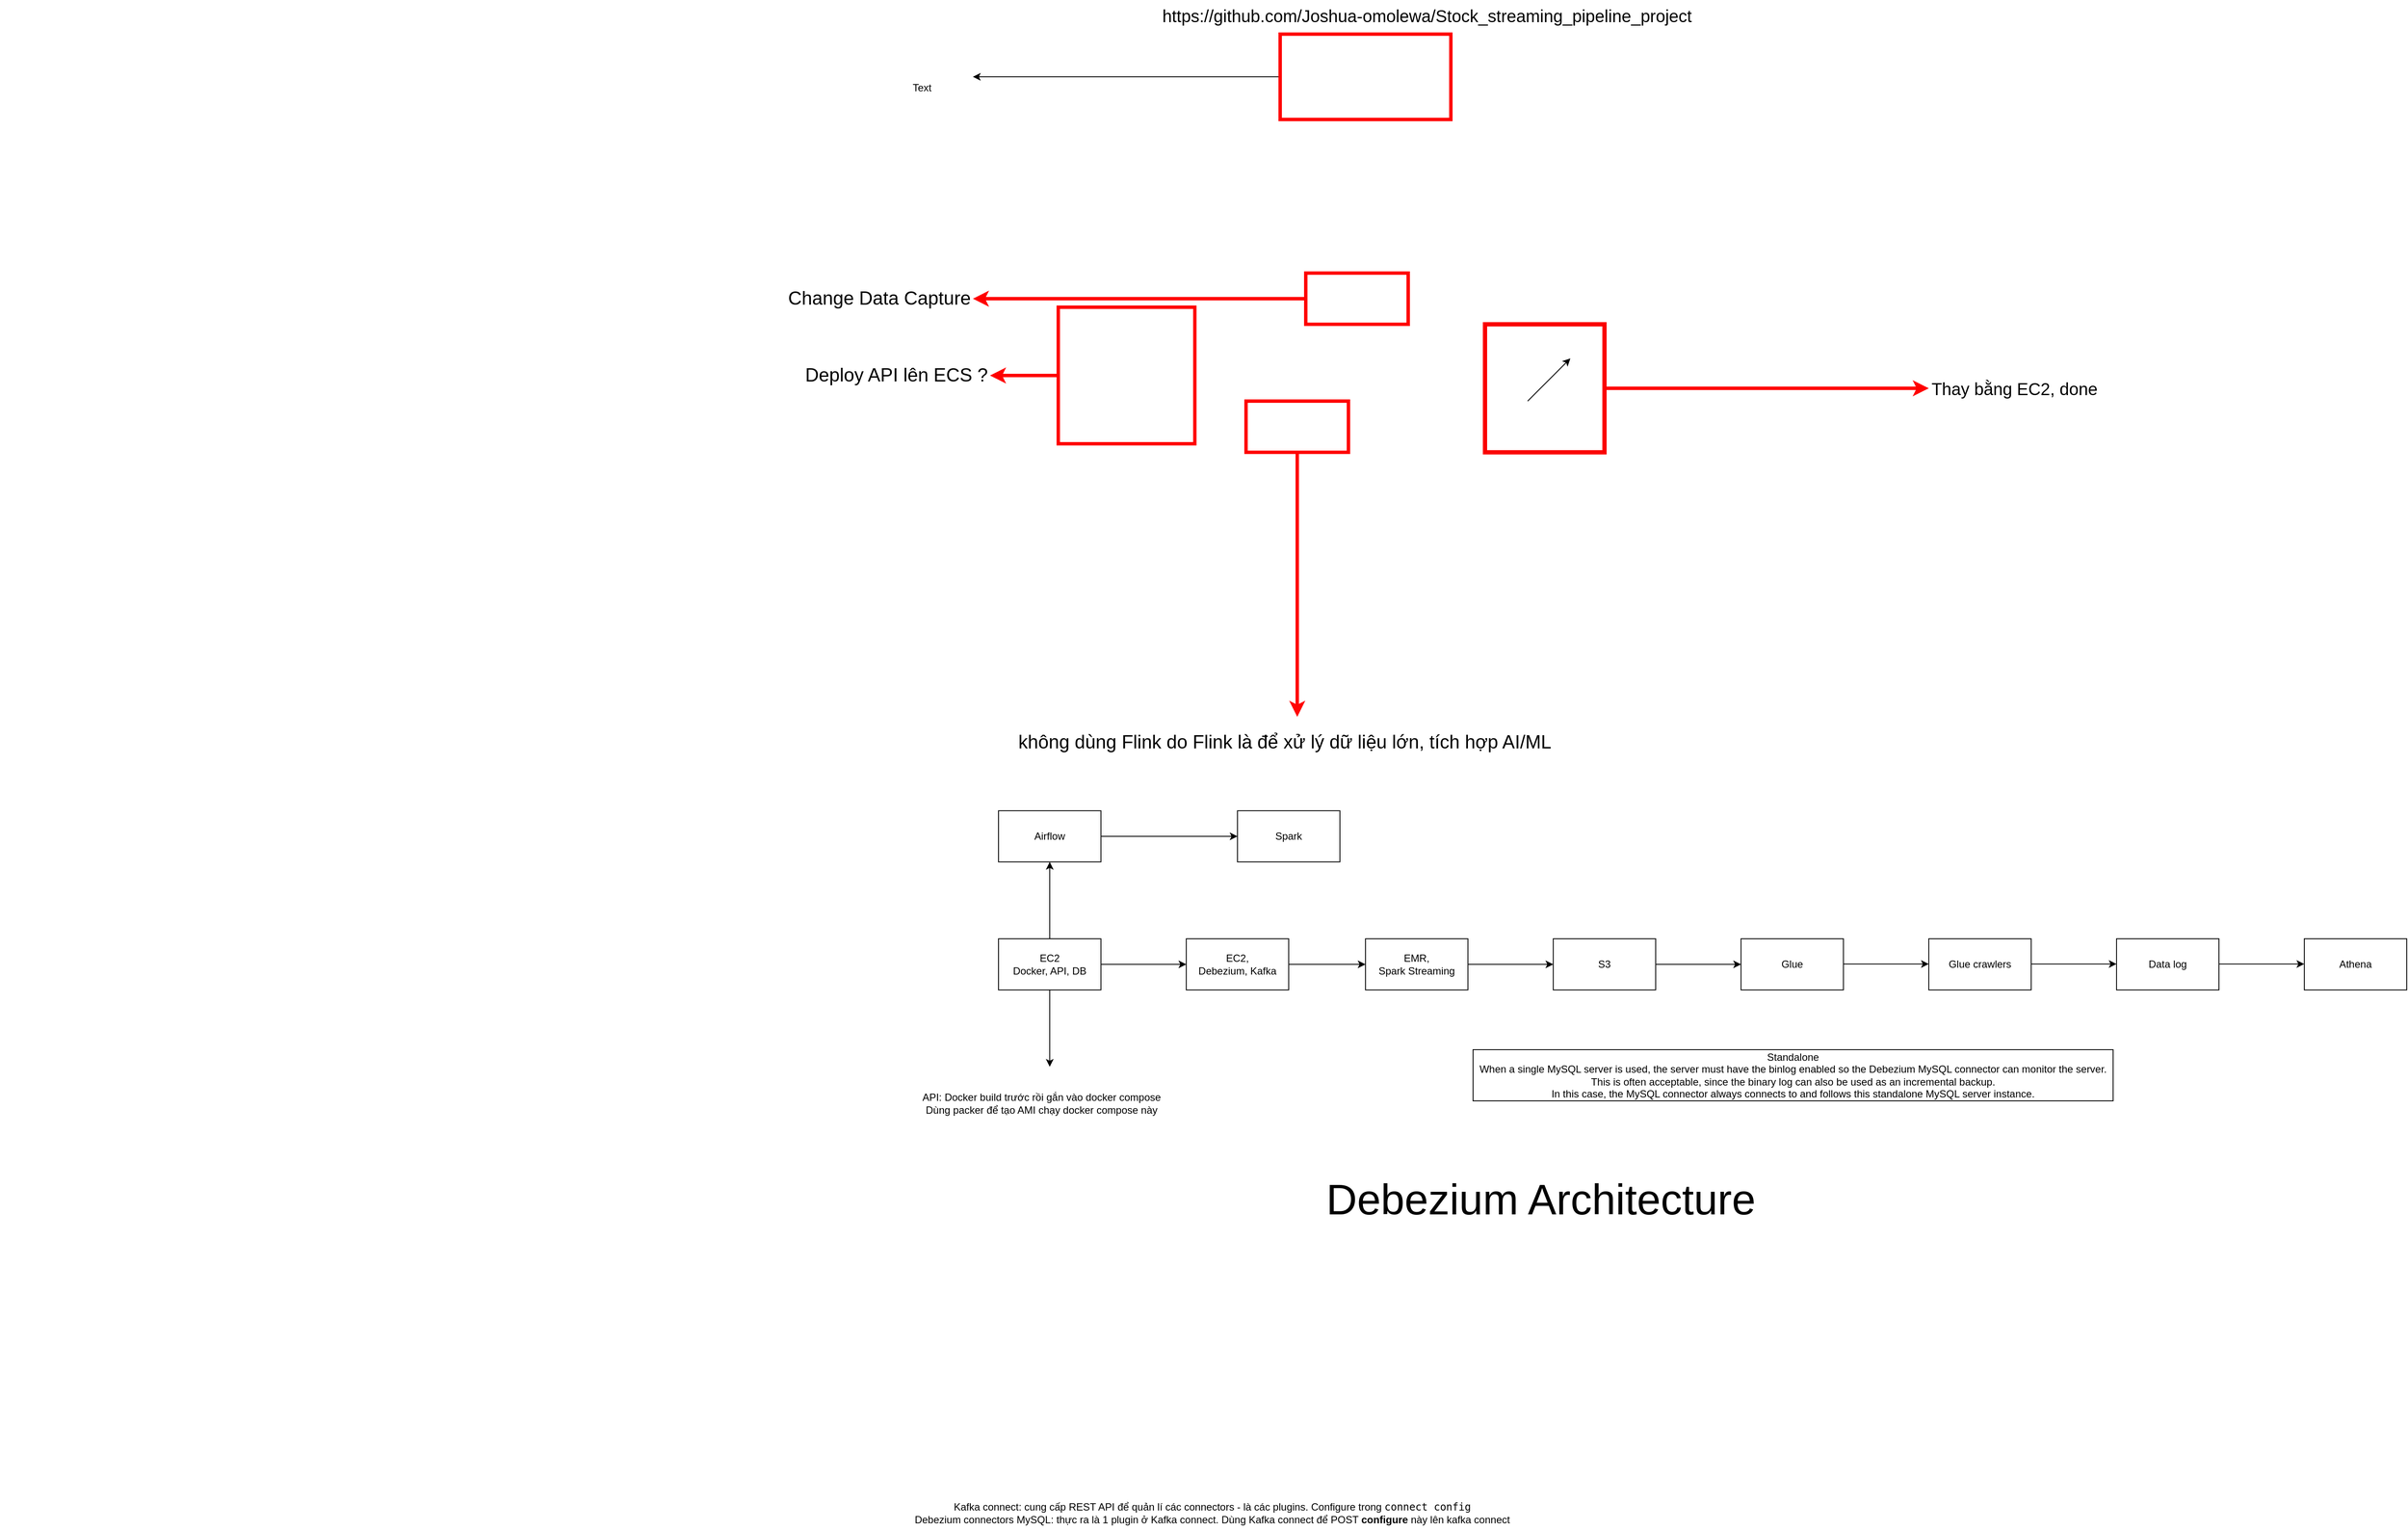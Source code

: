 <mxfile version="26.0.6">
  <diagram name="Trang-1" id="CE-0hZz67_L6dIzVgs5u">
    <mxGraphModel dx="2993" dy="597" grid="1" gridSize="10" guides="1" tooltips="1" connect="1" arrows="1" fold="1" page="1" pageScale="1" pageWidth="827" pageHeight="1169" math="0" shadow="0">
      <root>
        <mxCell id="0" />
        <mxCell id="1" parent="0" />
        <mxCell id="YN5GvYBxM3wX2zlReCBx-1" value="" style="shape=image;verticalLabelPosition=bottom;labelBackgroundColor=default;verticalAlign=top;aspect=fixed;imageAspect=0;image=https://github.com/Joshua-omolewa/Stock_streaming_pipeline_project/raw/main/img/Project%20Architecture.jpg;" parent="1" vertex="1">
          <mxGeometry x="370" y="330" width="845" height="748" as="geometry" />
        </mxCell>
        <mxCell id="YN5GvYBxM3wX2zlReCBx-4" style="edgeStyle=orthogonalEdgeStyle;rounded=0;orthogonalLoop=1;jettySize=auto;html=1;strokeColor=light-dark(#ff0000, #ededed);strokeWidth=4;" parent="1" source="YN5GvYBxM3wX2zlReCBx-2" edge="1">
          <mxGeometry relative="1" as="geometry">
            <mxPoint x="1400" y="735" as="targetPoint" />
          </mxGeometry>
        </mxCell>
        <mxCell id="YN5GvYBxM3wX2zlReCBx-2" value="" style="rounded=0;whiteSpace=wrap;html=1;gradientColor=none;fillColor=none;strokeColor=light-dark(#fa0000, #ededed);strokeWidth=5;" parent="1" vertex="1">
          <mxGeometry x="880" y="660" width="140" height="150" as="geometry" />
        </mxCell>
        <mxCell id="YN5GvYBxM3wX2zlReCBx-3" value="" style="endArrow=classic;html=1;rounded=0;" parent="1" edge="1">
          <mxGeometry width="50" height="50" relative="1" as="geometry">
            <mxPoint x="930" y="750" as="sourcePoint" />
            <mxPoint x="980" y="700" as="targetPoint" />
          </mxGeometry>
        </mxCell>
        <mxCell id="YN5GvYBxM3wX2zlReCBx-5" value="&lt;font style=&quot;font-size: 20px;&quot;&gt;Thay bằng EC2, done&lt;/font&gt;" style="text;html=1;align=center;verticalAlign=middle;resizable=0;points=[];autosize=1;strokeColor=none;fillColor=none;" parent="1" vertex="1">
          <mxGeometry x="1390" y="715" width="220" height="40" as="geometry" />
        </mxCell>
        <mxCell id="YN5GvYBxM3wX2zlReCBx-9" style="edgeStyle=orthogonalEdgeStyle;rounded=0;orthogonalLoop=1;jettySize=auto;html=1;strokeWidth=4;strokeColor=#FF0505;" parent="1" source="YN5GvYBxM3wX2zlReCBx-6" edge="1">
          <mxGeometry relative="1" as="geometry">
            <mxPoint x="660" y="1120" as="targetPoint" />
          </mxGeometry>
        </mxCell>
        <mxCell id="YN5GvYBxM3wX2zlReCBx-6" value="" style="rounded=0;whiteSpace=wrap;html=1;fillColor=none;strokeWidth=4;strokeColor=light-dark(#ff0000, #ededed);" parent="1" vertex="1">
          <mxGeometry x="600" y="750" width="120" height="60" as="geometry" />
        </mxCell>
        <mxCell id="YN5GvYBxM3wX2zlReCBx-8" value="không dùng Flink do Flink là để xử lý dữ liệu lớn, tích hợp AI/ML" style="text;html=1;align=center;verticalAlign=middle;resizable=0;points=[];autosize=1;strokeColor=none;fillColor=none;strokeWidth=22;fontSize=22;" parent="1" vertex="1">
          <mxGeometry x="320" y="1130" width="650" height="40" as="geometry" />
        </mxCell>
        <mxCell id="YN5GvYBxM3wX2zlReCBx-12" style="edgeStyle=orthogonalEdgeStyle;rounded=0;orthogonalLoop=1;jettySize=auto;html=1;strokeWidth=4;strokeColor=light-dark(#ff0000, #ededed);" parent="1" source="YN5GvYBxM3wX2zlReCBx-11" edge="1">
          <mxGeometry relative="1" as="geometry">
            <mxPoint x="300" y="720" as="targetPoint" />
          </mxGeometry>
        </mxCell>
        <mxCell id="YN5GvYBxM3wX2zlReCBx-11" value="" style="rounded=0;whiteSpace=wrap;html=1;fillColor=none;strokeWidth=4;strokeColor=light-dark(#ff0000, #ededed);" parent="1" vertex="1">
          <mxGeometry x="380" y="640" width="160" height="160" as="geometry" />
        </mxCell>
        <mxCell id="YN5GvYBxM3wX2zlReCBx-13" value="Deploy API lên ECS ?" style="text;html=1;align=center;verticalAlign=middle;resizable=0;points=[];autosize=1;strokeColor=none;fillColor=none;strokeWidth=22;fontSize=22;" parent="1" vertex="1">
          <mxGeometry x="70" y="700" width="240" height="40" as="geometry" />
        </mxCell>
        <mxCell id="YN5GvYBxM3wX2zlReCBx-15" style="edgeStyle=orthogonalEdgeStyle;rounded=0;orthogonalLoop=1;jettySize=auto;html=1;strokeWidth=4;strokeColor=light-dark(#ff0000, #ededed);" parent="1" source="YN5GvYBxM3wX2zlReCBx-14" edge="1">
          <mxGeometry relative="1" as="geometry">
            <mxPoint x="280" y="630" as="targetPoint" />
          </mxGeometry>
        </mxCell>
        <mxCell id="YN5GvYBxM3wX2zlReCBx-14" value="" style="rounded=0;whiteSpace=wrap;html=1;fillColor=none;strokeWidth=4;strokeColor=light-dark(#ff0000, #ededed);" parent="1" vertex="1">
          <mxGeometry x="670" y="600" width="120" height="60" as="geometry" />
        </mxCell>
        <mxCell id="YN5GvYBxM3wX2zlReCBx-16" value="Change Data Capture" style="text;html=1;align=center;verticalAlign=middle;resizable=0;points=[];autosize=1;strokeColor=none;fillColor=none;strokeWidth=22;fontSize=22;" parent="1" vertex="1">
          <mxGeometry x="50" y="610" width="240" height="40" as="geometry" />
        </mxCell>
        <UserObject label="https://github.com/Joshua-omolewa/Stock_streaming_pipeline_project" link="https://github.com/Joshua-omolewa/Stock_streaming_pipeline_project" id="YN5GvYBxM3wX2zlReCBx-17">
          <mxCell style="text;whiteSpace=wrap;fontSize=20;" parent="1" vertex="1">
            <mxGeometry x="500" y="280" width="650" height="40" as="geometry" />
          </mxCell>
        </UserObject>
        <mxCell id="iYBvfYPeAiD4nXReOlTR-2" style="edgeStyle=orthogonalEdgeStyle;rounded=0;orthogonalLoop=1;jettySize=auto;html=1;" parent="1" source="iYBvfYPeAiD4nXReOlTR-1" edge="1">
          <mxGeometry relative="1" as="geometry">
            <mxPoint x="280" y="370" as="targetPoint" />
          </mxGeometry>
        </mxCell>
        <mxCell id="iYBvfYPeAiD4nXReOlTR-1" value="" style="rounded=0;whiteSpace=wrap;html=1;fillColor=none;strokeWidth=4;strokeColor=light-dark(#ff0000, #ededed);" parent="1" vertex="1">
          <mxGeometry x="640" y="320" width="200" height="100" as="geometry" />
        </mxCell>
        <mxCell id="iYBvfYPeAiD4nXReOlTR-3" value="Text" style="text;html=1;align=center;verticalAlign=middle;resizable=0;points=[];autosize=1;strokeColor=none;fillColor=none;" parent="1" vertex="1">
          <mxGeometry x="195" y="368" width="50" height="30" as="geometry" />
        </mxCell>
        <mxCell id="23G69L1_6s5JdzTNbJ2y-2" style="edgeStyle=orthogonalEdgeStyle;rounded=0;orthogonalLoop=1;jettySize=auto;html=1;entryX=0;entryY=0.5;entryDx=0;entryDy=0;" parent="1" source="23G69L1_6s5JdzTNbJ2y-1" target="23G69L1_6s5JdzTNbJ2y-3" edge="1">
          <mxGeometry relative="1" as="geometry">
            <mxPoint x="540" y="1410" as="targetPoint" />
          </mxGeometry>
        </mxCell>
        <mxCell id="23G69L1_6s5JdzTNbJ2y-10" style="edgeStyle=orthogonalEdgeStyle;rounded=0;orthogonalLoop=1;jettySize=auto;html=1;" parent="1" source="23G69L1_6s5JdzTNbJ2y-1" edge="1">
          <mxGeometry relative="1" as="geometry">
            <mxPoint x="370" y="1290.0" as="targetPoint" />
          </mxGeometry>
        </mxCell>
        <mxCell id="ypYvv4vw_HAr2LhjokS0-5" style="edgeStyle=orthogonalEdgeStyle;rounded=0;orthogonalLoop=1;jettySize=auto;html=1;" parent="1" source="23G69L1_6s5JdzTNbJ2y-1" edge="1">
          <mxGeometry relative="1" as="geometry">
            <mxPoint x="370" y="1530" as="targetPoint" />
          </mxGeometry>
        </mxCell>
        <mxCell id="23G69L1_6s5JdzTNbJ2y-1" value="EC2&lt;br&gt;Docker, API, DB" style="whiteSpace=wrap;html=1;" parent="1" vertex="1">
          <mxGeometry x="310" y="1380" width="120" height="60" as="geometry" />
        </mxCell>
        <mxCell id="23G69L1_6s5JdzTNbJ2y-4" style="edgeStyle=orthogonalEdgeStyle;rounded=0;orthogonalLoop=1;jettySize=auto;html=1;" parent="1" source="23G69L1_6s5JdzTNbJ2y-3" edge="1">
          <mxGeometry relative="1" as="geometry">
            <mxPoint x="740.0" y="1410.0" as="targetPoint" />
          </mxGeometry>
        </mxCell>
        <mxCell id="23G69L1_6s5JdzTNbJ2y-3" value="&lt;div&gt;EC2,&lt;/div&gt;&lt;div&gt;&lt;span style=&quot;background-color: transparent; color: light-dark(rgb(0, 0, 0), rgb(255, 255, 255));&quot;&gt;Debezium,&amp;nbsp;&lt;/span&gt;&lt;span style=&quot;background-color: transparent; color: light-dark(rgb(0, 0, 0), rgb(255, 255, 255));&quot;&gt;Kafka&lt;/span&gt;&lt;/div&gt;" style="rounded=0;whiteSpace=wrap;html=1;" parent="1" vertex="1">
          <mxGeometry x="530" y="1380" width="120" height="60" as="geometry" />
        </mxCell>
        <mxCell id="23G69L1_6s5JdzTNbJ2y-7" style="edgeStyle=orthogonalEdgeStyle;rounded=0;orthogonalLoop=1;jettySize=auto;html=1;" parent="1" source="23G69L1_6s5JdzTNbJ2y-5" edge="1">
          <mxGeometry relative="1" as="geometry">
            <mxPoint x="960" y="1410" as="targetPoint" />
          </mxGeometry>
        </mxCell>
        <mxCell id="23G69L1_6s5JdzTNbJ2y-5" value="EMR,&lt;br&gt;Spark Streaming" style="rounded=0;whiteSpace=wrap;html=1;" parent="1" vertex="1">
          <mxGeometry x="740" y="1380" width="120" height="60" as="geometry" />
        </mxCell>
        <mxCell id="23G69L1_6s5JdzTNbJ2y-6" value="" style="shape=image;verticalLabelPosition=bottom;labelBackgroundColor=default;verticalAlign=top;aspect=fixed;imageAspect=0;image=https://miro.medium.com/v2/resize:fit:700/1*S9GQURZSbTa_YOxfDevRGA.png;" parent="1" vertex="1">
          <mxGeometry x="-760" y="1010" width="700" height="394" as="geometry" />
        </mxCell>
        <mxCell id="23G69L1_6s5JdzTNbJ2y-14" style="edgeStyle=orthogonalEdgeStyle;rounded=0;orthogonalLoop=1;jettySize=auto;html=1;" parent="1" source="23G69L1_6s5JdzTNbJ2y-9" edge="1">
          <mxGeometry relative="1" as="geometry">
            <mxPoint x="1180" y="1410.0" as="targetPoint" />
          </mxGeometry>
        </mxCell>
        <mxCell id="23G69L1_6s5JdzTNbJ2y-9" value="S3" style="rounded=0;whiteSpace=wrap;html=1;" parent="1" vertex="1">
          <mxGeometry x="960" y="1380" width="120" height="60" as="geometry" />
        </mxCell>
        <mxCell id="23G69L1_6s5JdzTNbJ2y-12" style="edgeStyle=orthogonalEdgeStyle;rounded=0;orthogonalLoop=1;jettySize=auto;html=1;" parent="1" source="23G69L1_6s5JdzTNbJ2y-11" edge="1">
          <mxGeometry relative="1" as="geometry">
            <mxPoint x="590" y="1260.0" as="targetPoint" />
          </mxGeometry>
        </mxCell>
        <mxCell id="23G69L1_6s5JdzTNbJ2y-11" value="Airflow" style="whiteSpace=wrap;html=1;" parent="1" vertex="1">
          <mxGeometry x="310" y="1230" width="120" height="60" as="geometry" />
        </mxCell>
        <mxCell id="23G69L1_6s5JdzTNbJ2y-13" value="Spark" style="whiteSpace=wrap;html=1;" parent="1" vertex="1">
          <mxGeometry x="590" y="1230" width="120" height="60" as="geometry" />
        </mxCell>
        <mxCell id="23G69L1_6s5JdzTNbJ2y-15" value="Glue" style="whiteSpace=wrap;html=1;" parent="1" vertex="1">
          <mxGeometry x="1180" y="1380" width="120" height="60" as="geometry" />
        </mxCell>
        <mxCell id="23G69L1_6s5JdzTNbJ2y-16" value="" style="shape=image;verticalLabelPosition=bottom;labelBackgroundColor=default;verticalAlign=top;aspect=fixed;imageAspect=0;image=https://github.com/aws-samples/aws-msk-cdc-data-pipeline-with-debezium/raw/main/aws-msk-connect-cdc-data-pipeline-arch.svg;" parent="1" vertex="1">
          <mxGeometry x="-860" y="1453" width="1124" height="301" as="geometry" />
        </mxCell>
        <mxCell id="tmSWfVcpKPODpcX_pc05-1" value="&lt;div&gt;Standalone&lt;/div&gt;&lt;div&gt;When a single MySQL server is used, the server must have the binlog enabled so the Debezium MySQL connector can monitor the server.&lt;/div&gt;&lt;div&gt;This is often acceptable, since the binary log can also be used as an incremental backup.&lt;/div&gt;&lt;div&gt;In this case, the MySQL connector always connects to and follows this standalone MySQL server instance.&lt;/div&gt;" style="whiteSpace=wrap;html=1;" parent="1" vertex="1">
          <mxGeometry x="866" y="1510" width="750" height="60" as="geometry" />
        </mxCell>
        <mxCell id="ypYvv4vw_HAr2LhjokS0-1" value="&lt;font style=&quot;font-size: 50px;&quot;&gt;Debezium Architecture&lt;/font&gt;" style="text;html=1;align=center;verticalAlign=middle;resizable=0;points=[];autosize=1;strokeColor=none;fillColor=none;" parent="1" vertex="1">
          <mxGeometry x="680" y="1650" width="530" height="70" as="geometry" />
        </mxCell>
        <mxCell id="ypYvv4vw_HAr2LhjokS0-2" value="" style="shape=image;verticalLabelPosition=bottom;labelBackgroundColor=default;verticalAlign=top;aspect=fixed;imageAspect=0;image=https://debezium.io/documentation/reference/stable/_images/debezium-architecture.png;" parent="1" vertex="1">
          <mxGeometry x="390" y="1730" width="1200" height="273" as="geometry" />
        </mxCell>
        <mxCell id="ypYvv4vw_HAr2LhjokS0-4" value="Kafka connect: cung cấp REST API để quản lí các connectors - là các plugins. Configure trong&amp;nbsp;&lt;span style=&quot;background-color: initial; font-family: Consolas, Monaco, &amp;quot;Andale Mono&amp;quot;, &amp;quot;Ubuntu Mono&amp;quot;, monospace; font-size: 1em; word-spacing: normal; text-align: left; color: light-dark(rgb(0, 0, 0), rgb(255, 255, 255));&quot;&gt;connect config&lt;/span&gt;&lt;div&gt;Debezium connectors MySQL: thực ra là 1 plugin ở Kafka connect. Dùng Kafka connect để POST &lt;b&gt;configure &lt;/b&gt;này lên kafka connect&lt;/div&gt;" style="text;html=1;align=center;verticalAlign=middle;resizable=0;points=[];autosize=1;strokeColor=none;fillColor=none;" parent="1" vertex="1">
          <mxGeometry x="200" y="2033" width="720" height="40" as="geometry" />
        </mxCell>
        <mxCell id="ypYvv4vw_HAr2LhjokS0-6" value="API: Docker build trước rồi gắn vào docker compose&lt;br&gt;Dùng packer để tạo AMI chạy docker compose này" style="text;html=1;align=center;verticalAlign=middle;resizable=0;points=[];autosize=1;strokeColor=none;fillColor=none;" parent="1" vertex="1">
          <mxGeometry x="210" y="1553" width="300" height="40" as="geometry" />
        </mxCell>
        <mxCell id="aj0lGEkERWwBzE9fizp8-1" value="Glue crawlers" style="whiteSpace=wrap;html=1;" vertex="1" parent="1">
          <mxGeometry x="1400" y="1380" width="120" height="60" as="geometry" />
        </mxCell>
        <mxCell id="aj0lGEkERWwBzE9fizp8-2" style="edgeStyle=orthogonalEdgeStyle;rounded=0;orthogonalLoop=1;jettySize=auto;html=1;" edge="1" parent="1">
          <mxGeometry relative="1" as="geometry">
            <mxPoint x="1400" y="1409.6" as="targetPoint" />
            <mxPoint x="1300" y="1409.6" as="sourcePoint" />
          </mxGeometry>
        </mxCell>
        <mxCell id="aj0lGEkERWwBzE9fizp8-3" value="Data log" style="whiteSpace=wrap;html=1;" vertex="1" parent="1">
          <mxGeometry x="1620" y="1380" width="120" height="60" as="geometry" />
        </mxCell>
        <mxCell id="aj0lGEkERWwBzE9fizp8-4" value="Athena" style="whiteSpace=wrap;html=1;" vertex="1" parent="1">
          <mxGeometry x="1840" y="1380" width="120" height="60" as="geometry" />
        </mxCell>
        <mxCell id="aj0lGEkERWwBzE9fizp8-5" style="edgeStyle=orthogonalEdgeStyle;rounded=0;orthogonalLoop=1;jettySize=auto;html=1;" edge="1" parent="1">
          <mxGeometry relative="1" as="geometry">
            <mxPoint x="1620" y="1409.6" as="targetPoint" />
            <mxPoint x="1520" y="1409.6" as="sourcePoint" />
          </mxGeometry>
        </mxCell>
        <mxCell id="aj0lGEkERWwBzE9fizp8-6" style="edgeStyle=orthogonalEdgeStyle;rounded=0;orthogonalLoop=1;jettySize=auto;html=1;" edge="1" parent="1">
          <mxGeometry relative="1" as="geometry">
            <mxPoint x="1840" y="1409.6" as="targetPoint" />
            <mxPoint x="1740" y="1409.6" as="sourcePoint" />
          </mxGeometry>
        </mxCell>
      </root>
    </mxGraphModel>
  </diagram>
</mxfile>
